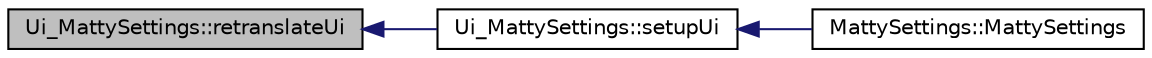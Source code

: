 digraph "Ui_MattySettings::retranslateUi"
{
  edge [fontname="Helvetica",fontsize="10",labelfontname="Helvetica",labelfontsize="10"];
  node [fontname="Helvetica",fontsize="10",shape=record];
  rankdir="LR";
  Node1 [label="Ui_MattySettings::retranslateUi",height=0.2,width=0.4,color="black", fillcolor="grey75", style="filled", fontcolor="black"];
  Node1 -> Node2 [dir="back",color="midnightblue",fontsize="10",style="solid",fontname="Helvetica"];
  Node2 [label="Ui_MattySettings::setupUi",height=0.2,width=0.4,color="black", fillcolor="white", style="filled",URL="$classUi__MattySettings.html#aa5a49194b05cc0f4d7f06d99f18e253e"];
  Node2 -> Node3 [dir="back",color="midnightblue",fontsize="10",style="solid",fontname="Helvetica"];
  Node3 [label="MattySettings::MattySettings",height=0.2,width=0.4,color="black", fillcolor="white", style="filled",URL="$classMattySettings.html#a0d5b0f74bacfcad4f084772a081294a9"];
}
